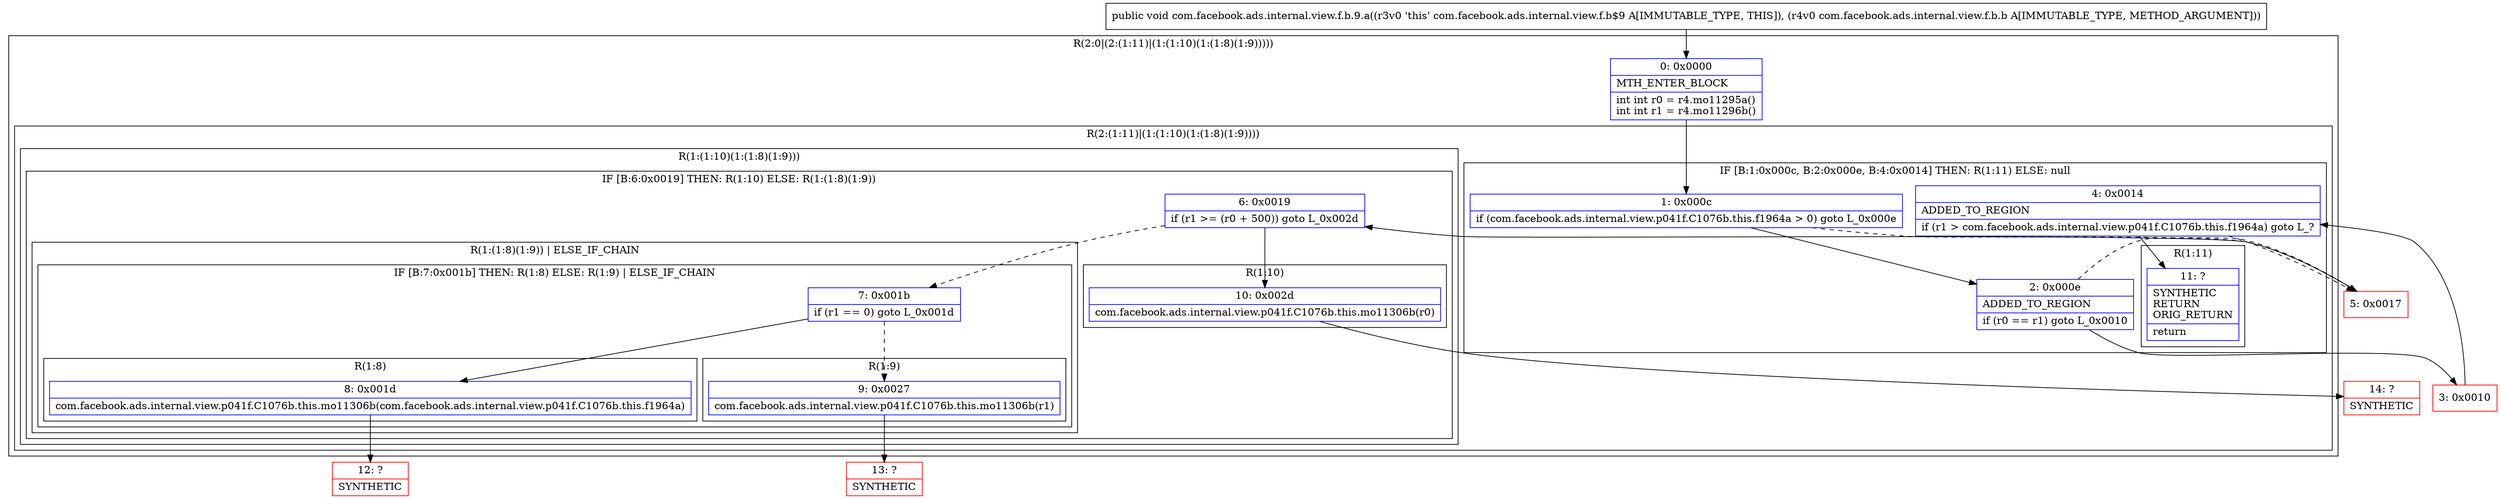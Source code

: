 digraph "CFG forcom.facebook.ads.internal.view.f.b.9.a(Lcom\/facebook\/ads\/internal\/view\/f\/b\/b;)V" {
subgraph cluster_Region_1670072300 {
label = "R(2:0|(2:(1:11)|(1:(1:10)(1:(1:8)(1:9)))))";
node [shape=record,color=blue];
Node_0 [shape=record,label="{0\:\ 0x0000|MTH_ENTER_BLOCK\l|int int r0 = r4.mo11295a()\lint int r1 = r4.mo11296b()\l}"];
subgraph cluster_Region_1979265043 {
label = "R(2:(1:11)|(1:(1:10)(1:(1:8)(1:9))))";
node [shape=record,color=blue];
subgraph cluster_IfRegion_1814776218 {
label = "IF [B:1:0x000c, B:2:0x000e, B:4:0x0014] THEN: R(1:11) ELSE: null";
node [shape=record,color=blue];
Node_1 [shape=record,label="{1\:\ 0x000c|if (com.facebook.ads.internal.view.p041f.C1076b.this.f1964a \> 0) goto L_0x000e\l}"];
Node_2 [shape=record,label="{2\:\ 0x000e|ADDED_TO_REGION\l|if (r0 == r1) goto L_0x0010\l}"];
Node_4 [shape=record,label="{4\:\ 0x0014|ADDED_TO_REGION\l|if (r1 \> com.facebook.ads.internal.view.p041f.C1076b.this.f1964a) goto L_?\l}"];
subgraph cluster_Region_2098444119 {
label = "R(1:11)";
node [shape=record,color=blue];
Node_11 [shape=record,label="{11\:\ ?|SYNTHETIC\lRETURN\lORIG_RETURN\l|return\l}"];
}
}
subgraph cluster_Region_590488932 {
label = "R(1:(1:10)(1:(1:8)(1:9)))";
node [shape=record,color=blue];
subgraph cluster_IfRegion_975626308 {
label = "IF [B:6:0x0019] THEN: R(1:10) ELSE: R(1:(1:8)(1:9))";
node [shape=record,color=blue];
Node_6 [shape=record,label="{6\:\ 0x0019|if (r1 \>= (r0 + 500)) goto L_0x002d\l}"];
subgraph cluster_Region_613435556 {
label = "R(1:10)";
node [shape=record,color=blue];
Node_10 [shape=record,label="{10\:\ 0x002d|com.facebook.ads.internal.view.p041f.C1076b.this.mo11306b(r0)\l}"];
}
subgraph cluster_Region_1267421360 {
label = "R(1:(1:8)(1:9)) | ELSE_IF_CHAIN\l";
node [shape=record,color=blue];
subgraph cluster_IfRegion_496885757 {
label = "IF [B:7:0x001b] THEN: R(1:8) ELSE: R(1:9) | ELSE_IF_CHAIN\l";
node [shape=record,color=blue];
Node_7 [shape=record,label="{7\:\ 0x001b|if (r1 == 0) goto L_0x001d\l}"];
subgraph cluster_Region_2010028154 {
label = "R(1:8)";
node [shape=record,color=blue];
Node_8 [shape=record,label="{8\:\ 0x001d|com.facebook.ads.internal.view.p041f.C1076b.this.mo11306b(com.facebook.ads.internal.view.p041f.C1076b.this.f1964a)\l}"];
}
subgraph cluster_Region_734802509 {
label = "R(1:9)";
node [shape=record,color=blue];
Node_9 [shape=record,label="{9\:\ 0x0027|com.facebook.ads.internal.view.p041f.C1076b.this.mo11306b(r1)\l}"];
}
}
}
}
}
}
}
Node_3 [shape=record,color=red,label="{3\:\ 0x0010}"];
Node_5 [shape=record,color=red,label="{5\:\ 0x0017}"];
Node_12 [shape=record,color=red,label="{12\:\ ?|SYNTHETIC\l}"];
Node_13 [shape=record,color=red,label="{13\:\ ?|SYNTHETIC\l}"];
Node_14 [shape=record,color=red,label="{14\:\ ?|SYNTHETIC\l}"];
MethodNode[shape=record,label="{public void com.facebook.ads.internal.view.f.b.9.a((r3v0 'this' com.facebook.ads.internal.view.f.b$9 A[IMMUTABLE_TYPE, THIS]), (r4v0 com.facebook.ads.internal.view.f.b.b A[IMMUTABLE_TYPE, METHOD_ARGUMENT])) }"];
MethodNode -> Node_0;
Node_0 -> Node_1;
Node_1 -> Node_2;
Node_1 -> Node_5[style=dashed];
Node_2 -> Node_3;
Node_2 -> Node_5[style=dashed];
Node_4 -> Node_5[style=dashed];
Node_4 -> Node_11;
Node_6 -> Node_7[style=dashed];
Node_6 -> Node_10;
Node_10 -> Node_14;
Node_7 -> Node_8;
Node_7 -> Node_9[style=dashed];
Node_8 -> Node_12;
Node_9 -> Node_13;
Node_3 -> Node_4;
Node_5 -> Node_6;
}

